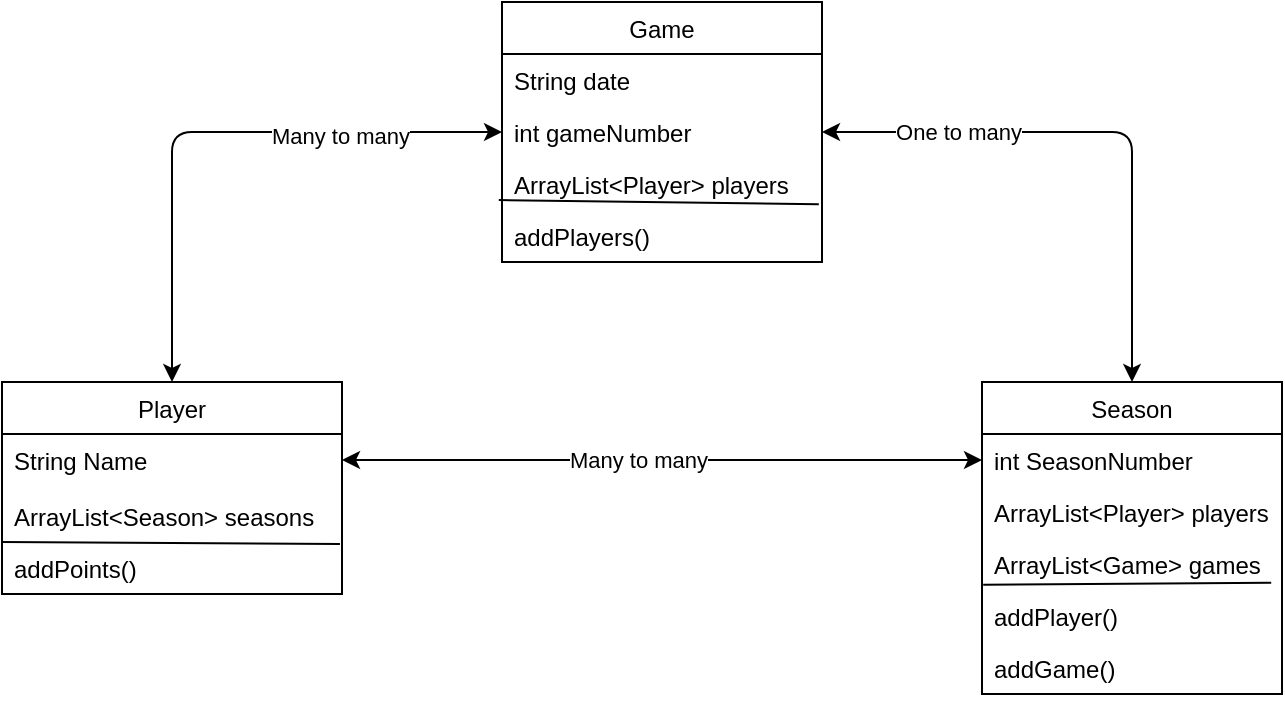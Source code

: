 <mxfile>
    <diagram id="Jx3qp3g_hHtAH7TF0OZb" name="Page-1">
        <mxGraphModel dx="1031" dy="499" grid="0" gridSize="10" guides="1" tooltips="1" connect="1" arrows="1" fold="1" page="0" pageScale="1" pageWidth="827" pageHeight="1169" math="0" shadow="0">
            <root>
                <mxCell id="0"/>
                <mxCell id="1" parent="0"/>
                <mxCell id="2" value="Player" style="swimlane;fontStyle=0;childLayout=stackLayout;horizontal=1;startSize=26;fillColor=none;horizontalStack=0;resizeParent=1;resizeParentMax=0;resizeLast=0;collapsible=1;marginBottom=0;" parent="1" vertex="1">
                    <mxGeometry x="60" y="210" width="170" height="106" as="geometry">
                        <mxRectangle x="130" y="210" width="70" height="26" as="alternateBounds"/>
                    </mxGeometry>
                </mxCell>
                <mxCell id="3" value="String Name" style="text;strokeColor=none;fillColor=none;align=left;verticalAlign=top;spacingLeft=4;spacingRight=4;overflow=hidden;rotatable=0;points=[[0,0.5],[1,0.5]];portConstraint=eastwest;" parent="2" vertex="1">
                    <mxGeometry y="26" width="170" height="28" as="geometry"/>
                </mxCell>
                <mxCell id="5" value="ArrayList&lt;Season&gt; seasons" style="text;strokeColor=none;fillColor=none;align=left;verticalAlign=top;spacingLeft=4;spacingRight=4;overflow=hidden;rotatable=0;points=[[0,0.5],[1,0.5]];portConstraint=eastwest;" parent="2" vertex="1">
                    <mxGeometry y="54" width="170" height="26" as="geometry"/>
                </mxCell>
                <mxCell id="23" value="" style="endArrow=none;html=1;exitX=-0.008;exitY=-0.141;exitDx=0;exitDy=0;exitPerimeter=0;entryX=0.986;entryY=-0.102;entryDx=0;entryDy=0;entryPerimeter=0;" parent="2" edge="1">
                    <mxGeometry width="50" height="50" relative="1" as="geometry">
                        <mxPoint x="-1.354e-14" y="80.004" as="sourcePoint"/>
                        <mxPoint x="168.98" y="81.018" as="targetPoint"/>
                    </mxGeometry>
                </mxCell>
                <mxCell id="22" value="addPoints()" style="text;strokeColor=none;fillColor=none;align=left;verticalAlign=top;spacingLeft=4;spacingRight=4;overflow=hidden;rotatable=0;points=[[0,0.5],[1,0.5]];portConstraint=eastwest;" parent="2" vertex="1">
                    <mxGeometry y="80" width="170" height="26" as="geometry"/>
                </mxCell>
                <mxCell id="6" value="Season" style="swimlane;fontStyle=0;childLayout=stackLayout;horizontal=1;startSize=26;fillColor=none;horizontalStack=0;resizeParent=1;resizeParentMax=0;resizeLast=0;collapsible=1;marginBottom=0;" parent="1" vertex="1">
                    <mxGeometry x="550" y="210" width="150" height="156" as="geometry"/>
                </mxCell>
                <mxCell id="38" value="int SeasonNumber" style="text;strokeColor=none;fillColor=none;align=left;verticalAlign=top;spacingLeft=4;spacingRight=4;overflow=hidden;rotatable=0;points=[[0,0.5],[1,0.5]];portConstraint=eastwest;" parent="6" vertex="1">
                    <mxGeometry y="26" width="150" height="26" as="geometry"/>
                </mxCell>
                <mxCell id="30" value="ArrayList&lt;Player&gt; players" style="text;strokeColor=none;fillColor=none;align=left;verticalAlign=top;spacingLeft=4;spacingRight=4;overflow=hidden;rotatable=0;points=[[0,0.5],[1,0.5]];portConstraint=eastwest;" parent="6" vertex="1">
                    <mxGeometry y="52" width="150" height="26" as="geometry"/>
                </mxCell>
                <mxCell id="8" value="ArrayList&lt;Game&gt; games" style="text;strokeColor=none;fillColor=none;align=left;verticalAlign=top;spacingLeft=4;spacingRight=4;overflow=hidden;rotatable=0;points=[[0,0.5],[1,0.5]];portConstraint=eastwest;" parent="6" vertex="1">
                    <mxGeometry y="78" width="150" height="26" as="geometry"/>
                </mxCell>
                <mxCell id="9" value="addPlayer()" style="text;strokeColor=none;fillColor=none;align=left;verticalAlign=top;spacingLeft=4;spacingRight=4;overflow=hidden;rotatable=0;points=[[0,0.5],[1,0.5]];portConstraint=eastwest;" parent="6" vertex="1">
                    <mxGeometry y="104" width="150" height="26" as="geometry"/>
                </mxCell>
                <mxCell id="24" value="" style="endArrow=none;html=1;exitX=0.004;exitY=-0.102;exitDx=0;exitDy=0;exitPerimeter=0;entryX=0.964;entryY=-0.141;entryDx=0;entryDy=0;entryPerimeter=0;" parent="6" source="9" target="9" edge="1">
                    <mxGeometry width="50" height="50" relative="1" as="geometry">
                        <mxPoint x="-90" y="320" as="sourcePoint"/>
                        <mxPoint x="150" y="76" as="targetPoint"/>
                    </mxGeometry>
                </mxCell>
                <mxCell id="29" value="addGame()" style="text;strokeColor=none;fillColor=none;align=left;verticalAlign=top;spacingLeft=4;spacingRight=4;overflow=hidden;rotatable=0;points=[[0,0.5],[1,0.5]];portConstraint=eastwest;" parent="6" vertex="1">
                    <mxGeometry y="130" width="150" height="26" as="geometry"/>
                </mxCell>
                <mxCell id="11" value="" style="endArrow=classic;startArrow=classic;html=1;exitX=1;exitY=0.5;exitDx=0;exitDy=0;entryX=0;entryY=0.5;entryDx=0;entryDy=0;" parent="1" edge="1">
                    <mxGeometry width="50" height="50" relative="1" as="geometry">
                        <mxPoint x="230" y="249" as="sourcePoint"/>
                        <mxPoint x="550" y="249" as="targetPoint"/>
                    </mxGeometry>
                </mxCell>
                <mxCell id="12" value="Many to many" style="edgeLabel;html=1;align=center;verticalAlign=middle;resizable=0;points=[];" parent="11" vertex="1" connectable="0">
                    <mxGeometry x="-0.184" y="2" relative="1" as="geometry">
                        <mxPoint x="17" y="2" as="offset"/>
                    </mxGeometry>
                </mxCell>
                <mxCell id="25" value="Game" style="swimlane;fontStyle=0;childLayout=stackLayout;horizontal=1;startSize=26;fillColor=none;horizontalStack=0;resizeParent=1;resizeParentMax=0;resizeLast=0;collapsible=1;marginBottom=0;" parent="1" vertex="1">
                    <mxGeometry x="310" y="20" width="160" height="130" as="geometry"/>
                </mxCell>
                <mxCell id="37" value="String date" style="text;strokeColor=none;fillColor=none;align=left;verticalAlign=top;spacingLeft=4;spacingRight=4;overflow=hidden;rotatable=0;points=[[0,0.5],[1,0.5]];portConstraint=eastwest;" parent="25" vertex="1">
                    <mxGeometry y="26" width="160" height="26" as="geometry"/>
                </mxCell>
                <mxCell id="27" value="int gameNumber" style="text;strokeColor=none;fillColor=none;align=left;verticalAlign=top;spacingLeft=4;spacingRight=4;overflow=hidden;rotatable=0;points=[[0,0.5],[1,0.5]];portConstraint=eastwest;" parent="25" vertex="1">
                    <mxGeometry y="52" width="160" height="26" as="geometry"/>
                </mxCell>
                <mxCell id="39" value="ArrayList&lt;Player&gt; players" style="text;strokeColor=none;fillColor=none;align=left;verticalAlign=top;spacingLeft=4;spacingRight=4;overflow=hidden;rotatable=0;points=[[0,0.5],[1,0.5]];portConstraint=eastwest;" parent="25" vertex="1">
                    <mxGeometry y="78" width="160" height="26" as="geometry"/>
                </mxCell>
                <mxCell id="28" value="addPlayers()" style="text;strokeColor=none;fillColor=none;align=left;verticalAlign=top;spacingLeft=4;spacingRight=4;overflow=hidden;rotatable=0;points=[[0,0.5],[1,0.5]];portConstraint=eastwest;" parent="25" vertex="1">
                    <mxGeometry y="104" width="160" height="26" as="geometry"/>
                </mxCell>
                <mxCell id="40" value="" style="endArrow=none;html=1;exitX=-0.01;exitY=-0.192;exitDx=0;exitDy=0;exitPerimeter=0;entryX=0.99;entryY=-0.109;entryDx=0;entryDy=0;entryPerimeter=0;" parent="25" source="28" target="28" edge="1">
                    <mxGeometry width="50" height="50" relative="1" as="geometry">
                        <mxPoint x="318.6" y="93.008" as="sourcePoint"/>
                        <mxPoint x="455.66" y="93.008" as="targetPoint"/>
                    </mxGeometry>
                </mxCell>
                <mxCell id="32" value="" style="endArrow=classic;startArrow=classic;html=1;exitX=0.5;exitY=0;exitDx=0;exitDy=0;entryX=0;entryY=0.5;entryDx=0;entryDy=0;" parent="1" source="2" target="27" edge="1">
                    <mxGeometry width="50" height="50" relative="1" as="geometry">
                        <mxPoint x="390" y="250" as="sourcePoint"/>
                        <mxPoint x="440" y="200" as="targetPoint"/>
                        <Array as="points">
                            <mxPoint x="145" y="85"/>
                        </Array>
                    </mxGeometry>
                </mxCell>
                <mxCell id="35" value="Many to many" style="edgeLabel;html=1;align=center;verticalAlign=middle;resizable=0;points=[];" parent="32" vertex="1" connectable="0">
                    <mxGeometry x="0.44" y="-2" relative="1" as="geometry">
                        <mxPoint as="offset"/>
                    </mxGeometry>
                </mxCell>
                <mxCell id="33" value="" style="endArrow=classic;startArrow=classic;html=1;entryX=0.5;entryY=0;entryDx=0;entryDy=0;exitX=1;exitY=0.5;exitDx=0;exitDy=0;" parent="1" source="27" target="6" edge="1">
                    <mxGeometry width="50" height="50" relative="1" as="geometry">
                        <mxPoint x="390" y="250" as="sourcePoint"/>
                        <mxPoint x="440" y="200" as="targetPoint"/>
                        <Array as="points">
                            <mxPoint x="625" y="85"/>
                        </Array>
                    </mxGeometry>
                </mxCell>
                <mxCell id="34" value="One to many" style="edgeLabel;html=1;align=center;verticalAlign=middle;resizable=0;points=[];" parent="33" vertex="1" connectable="0">
                    <mxGeometry x="-0.515" relative="1" as="geometry">
                        <mxPoint as="offset"/>
                    </mxGeometry>
                </mxCell>
            </root>
        </mxGraphModel>
    </diagram>
</mxfile>